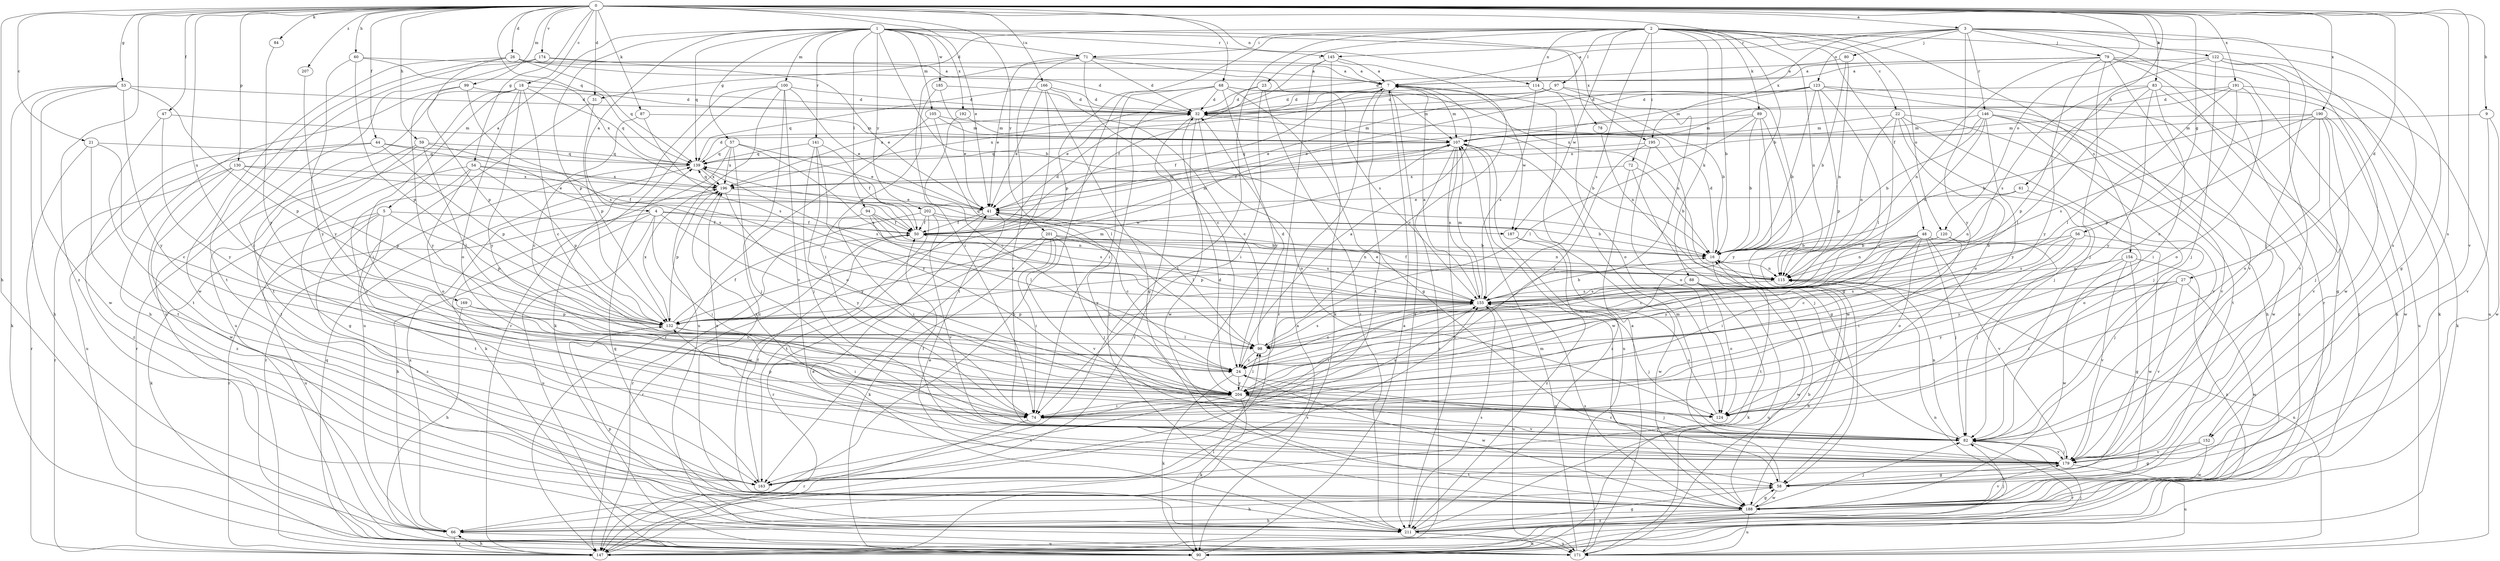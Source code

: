 strict digraph  {
0;
1;
2;
3;
4;
5;
7;
9;
16;
18;
21;
22;
23;
24;
26;
27;
31;
32;
41;
44;
47;
48;
50;
53;
54;
56;
57;
58;
59;
60;
61;
66;
68;
71;
72;
74;
78;
79;
80;
82;
83;
84;
87;
88;
89;
90;
94;
97;
98;
99;
100;
105;
107;
114;
115;
120;
122;
123;
124;
130;
132;
139;
141;
145;
146;
147;
152;
154;
155;
163;
166;
169;
171;
174;
179;
185;
187;
188;
190;
191;
192;
195;
196;
201;
202;
204;
207;
211;
0 -> 3  [label=a];
0 -> 9  [label=b];
0 -> 16  [label=b];
0 -> 18  [label=c];
0 -> 21  [label=c];
0 -> 26  [label=d];
0 -> 27  [label=d];
0 -> 31  [label=d];
0 -> 41  [label=e];
0 -> 44  [label=f];
0 -> 47  [label=f];
0 -> 53  [label=g];
0 -> 54  [label=g];
0 -> 56  [label=g];
0 -> 59  [label=h];
0 -> 60  [label=h];
0 -> 61  [label=h];
0 -> 66  [label=h];
0 -> 68  [label=i];
0 -> 83  [label=k];
0 -> 84  [label=k];
0 -> 87  [label=k];
0 -> 99  [label=m];
0 -> 114  [label=n];
0 -> 120  [label=o];
0 -> 130  [label=p];
0 -> 139  [label=q];
0 -> 152  [label=s];
0 -> 166  [label=u];
0 -> 169  [label=u];
0 -> 174  [label=v];
0 -> 179  [label=v];
0 -> 190  [label=x];
0 -> 191  [label=x];
0 -> 201  [label=y];
0 -> 207  [label=z];
0 -> 211  [label=z];
1 -> 4  [label=a];
1 -> 5  [label=a];
1 -> 16  [label=b];
1 -> 57  [label=g];
1 -> 71  [label=i];
1 -> 78  [label=j];
1 -> 94  [label=l];
1 -> 100  [label=m];
1 -> 105  [label=m];
1 -> 132  [label=p];
1 -> 139  [label=q];
1 -> 141  [label=r];
1 -> 145  [label=r];
1 -> 185  [label=w];
1 -> 192  [label=x];
1 -> 195  [label=x];
1 -> 202  [label=y];
2 -> 16  [label=b];
2 -> 22  [label=c];
2 -> 23  [label=c];
2 -> 31  [label=d];
2 -> 48  [label=f];
2 -> 71  [label=i];
2 -> 72  [label=i];
2 -> 88  [label=k];
2 -> 89  [label=k];
2 -> 97  [label=l];
2 -> 114  [label=n];
2 -> 115  [label=n];
2 -> 120  [label=o];
2 -> 132  [label=p];
2 -> 152  [label=s];
2 -> 154  [label=s];
2 -> 155  [label=s];
2 -> 163  [label=t];
2 -> 187  [label=w];
3 -> 7  [label=a];
3 -> 58  [label=g];
3 -> 79  [label=j];
3 -> 80  [label=j];
3 -> 82  [label=j];
3 -> 122  [label=o];
3 -> 123  [label=o];
3 -> 145  [label=r];
3 -> 146  [label=r];
3 -> 147  [label=r];
3 -> 195  [label=x];
3 -> 204  [label=y];
4 -> 50  [label=f];
4 -> 66  [label=h];
4 -> 74  [label=i];
4 -> 147  [label=r];
4 -> 171  [label=u];
4 -> 187  [label=w];
4 -> 204  [label=y];
5 -> 50  [label=f];
5 -> 90  [label=k];
5 -> 132  [label=p];
5 -> 163  [label=t];
5 -> 171  [label=u];
5 -> 211  [label=z];
7 -> 32  [label=d];
7 -> 50  [label=f];
7 -> 107  [label=m];
7 -> 163  [label=t];
7 -> 187  [label=w];
7 -> 196  [label=x];
7 -> 211  [label=z];
9 -> 107  [label=m];
9 -> 179  [label=v];
9 -> 188  [label=w];
16 -> 32  [label=d];
16 -> 115  [label=n];
16 -> 139  [label=q];
16 -> 163  [label=t];
18 -> 24  [label=c];
18 -> 32  [label=d];
18 -> 74  [label=i];
18 -> 124  [label=o];
18 -> 139  [label=q];
18 -> 163  [label=t];
18 -> 171  [label=u];
18 -> 204  [label=y];
21 -> 24  [label=c];
21 -> 139  [label=q];
21 -> 147  [label=r];
21 -> 163  [label=t];
22 -> 24  [label=c];
22 -> 82  [label=j];
22 -> 107  [label=m];
22 -> 115  [label=n];
22 -> 124  [label=o];
22 -> 163  [label=t];
22 -> 179  [label=v];
23 -> 32  [label=d];
23 -> 41  [label=e];
23 -> 74  [label=i];
23 -> 211  [label=z];
24 -> 7  [label=a];
24 -> 90  [label=k];
24 -> 188  [label=w];
24 -> 204  [label=y];
26 -> 7  [label=a];
26 -> 32  [label=d];
26 -> 132  [label=p];
26 -> 139  [label=q];
26 -> 163  [label=t];
26 -> 188  [label=w];
27 -> 74  [label=i];
27 -> 155  [label=s];
27 -> 179  [label=v];
27 -> 188  [label=w];
27 -> 204  [label=y];
31 -> 132  [label=p];
31 -> 171  [label=u];
32 -> 107  [label=m];
32 -> 124  [label=o];
32 -> 147  [label=r];
32 -> 188  [label=w];
41 -> 50  [label=f];
41 -> 98  [label=l];
41 -> 107  [label=m];
41 -> 163  [label=t];
41 -> 204  [label=y];
44 -> 50  [label=f];
44 -> 132  [label=p];
44 -> 139  [label=q];
44 -> 171  [label=u];
44 -> 211  [label=z];
47 -> 107  [label=m];
47 -> 163  [label=t];
47 -> 204  [label=y];
48 -> 16  [label=b];
48 -> 24  [label=c];
48 -> 74  [label=i];
48 -> 82  [label=j];
48 -> 124  [label=o];
48 -> 132  [label=p];
48 -> 179  [label=v];
48 -> 188  [label=w];
48 -> 204  [label=y];
50 -> 16  [label=b];
50 -> 32  [label=d];
50 -> 107  [label=m];
50 -> 115  [label=n];
50 -> 139  [label=q];
50 -> 147  [label=r];
53 -> 32  [label=d];
53 -> 66  [label=h];
53 -> 90  [label=k];
53 -> 132  [label=p];
53 -> 188  [label=w];
53 -> 204  [label=y];
54 -> 50  [label=f];
54 -> 58  [label=g];
54 -> 74  [label=i];
54 -> 124  [label=o];
54 -> 132  [label=p];
54 -> 196  [label=x];
56 -> 16  [label=b];
56 -> 24  [label=c];
56 -> 82  [label=j];
56 -> 155  [label=s];
56 -> 204  [label=y];
57 -> 41  [label=e];
57 -> 82  [label=j];
57 -> 90  [label=k];
57 -> 139  [label=q];
57 -> 155  [label=s];
57 -> 196  [label=x];
58 -> 66  [label=h];
58 -> 107  [label=m];
58 -> 188  [label=w];
59 -> 98  [label=l];
59 -> 139  [label=q];
59 -> 147  [label=r];
59 -> 155  [label=s];
59 -> 163  [label=t];
60 -> 7  [label=a];
60 -> 132  [label=p];
60 -> 196  [label=x];
60 -> 204  [label=y];
61 -> 41  [label=e];
61 -> 115  [label=n];
61 -> 124  [label=o];
66 -> 147  [label=r];
66 -> 155  [label=s];
66 -> 171  [label=u];
66 -> 196  [label=x];
68 -> 32  [label=d];
68 -> 58  [label=g];
68 -> 66  [label=h];
68 -> 74  [label=i];
68 -> 107  [label=m];
68 -> 115  [label=n];
68 -> 204  [label=y];
68 -> 211  [label=z];
71 -> 7  [label=a];
71 -> 24  [label=c];
71 -> 32  [label=d];
71 -> 41  [label=e];
71 -> 74  [label=i];
71 -> 155  [label=s];
71 -> 179  [label=v];
72 -> 16  [label=b];
72 -> 82  [label=j];
72 -> 196  [label=x];
72 -> 211  [label=z];
74 -> 82  [label=j];
74 -> 132  [label=p];
74 -> 147  [label=r];
74 -> 155  [label=s];
78 -> 115  [label=n];
79 -> 7  [label=a];
79 -> 32  [label=d];
79 -> 82  [label=j];
79 -> 90  [label=k];
79 -> 115  [label=n];
79 -> 147  [label=r];
79 -> 171  [label=u];
79 -> 179  [label=v];
79 -> 204  [label=y];
80 -> 7  [label=a];
80 -> 16  [label=b];
80 -> 115  [label=n];
82 -> 32  [label=d];
82 -> 115  [label=n];
82 -> 147  [label=r];
82 -> 179  [label=v];
82 -> 196  [label=x];
83 -> 32  [label=d];
83 -> 58  [label=g];
83 -> 74  [label=i];
83 -> 98  [label=l];
83 -> 132  [label=p];
83 -> 171  [label=u];
83 -> 204  [label=y];
84 -> 204  [label=y];
87 -> 24  [label=c];
87 -> 107  [label=m];
87 -> 155  [label=s];
88 -> 90  [label=k];
88 -> 124  [label=o];
88 -> 155  [label=s];
88 -> 171  [label=u];
88 -> 188  [label=w];
89 -> 16  [label=b];
89 -> 50  [label=f];
89 -> 98  [label=l];
89 -> 107  [label=m];
89 -> 188  [label=w];
89 -> 204  [label=y];
90 -> 7  [label=a];
90 -> 82  [label=j];
90 -> 139  [label=q];
94 -> 50  [label=f];
94 -> 74  [label=i];
94 -> 98  [label=l];
94 -> 115  [label=n];
94 -> 155  [label=s];
97 -> 32  [label=d];
97 -> 41  [label=e];
97 -> 58  [label=g];
97 -> 98  [label=l];
97 -> 196  [label=x];
98 -> 24  [label=c];
98 -> 32  [label=d];
98 -> 155  [label=s];
99 -> 32  [label=d];
99 -> 66  [label=h];
99 -> 155  [label=s];
99 -> 204  [label=y];
100 -> 32  [label=d];
100 -> 41  [label=e];
100 -> 90  [label=k];
100 -> 147  [label=r];
100 -> 171  [label=u];
100 -> 179  [label=v];
100 -> 211  [label=z];
105 -> 16  [label=b];
105 -> 98  [label=l];
105 -> 107  [label=m];
105 -> 147  [label=r];
107 -> 139  [label=q];
107 -> 147  [label=r];
107 -> 155  [label=s];
107 -> 171  [label=u];
107 -> 188  [label=w];
107 -> 211  [label=z];
114 -> 16  [label=b];
114 -> 32  [label=d];
114 -> 124  [label=o];
114 -> 155  [label=s];
115 -> 50  [label=f];
115 -> 155  [label=s];
120 -> 16  [label=b];
120 -> 74  [label=i];
120 -> 82  [label=j];
120 -> 115  [label=n];
122 -> 7  [label=a];
122 -> 82  [label=j];
122 -> 90  [label=k];
122 -> 155  [label=s];
122 -> 179  [label=v];
122 -> 188  [label=w];
123 -> 16  [label=b];
123 -> 32  [label=d];
123 -> 41  [label=e];
123 -> 66  [label=h];
123 -> 98  [label=l];
123 -> 107  [label=m];
123 -> 132  [label=p];
123 -> 211  [label=z];
124 -> 155  [label=s];
130 -> 41  [label=e];
130 -> 132  [label=p];
130 -> 147  [label=r];
130 -> 188  [label=w];
130 -> 196  [label=x];
130 -> 211  [label=z];
132 -> 50  [label=f];
132 -> 74  [label=i];
132 -> 98  [label=l];
132 -> 107  [label=m];
132 -> 196  [label=x];
139 -> 32  [label=d];
139 -> 147  [label=r];
139 -> 155  [label=s];
139 -> 196  [label=x];
141 -> 50  [label=f];
141 -> 82  [label=j];
141 -> 124  [label=o];
141 -> 139  [label=q];
141 -> 204  [label=y];
145 -> 7  [label=a];
145 -> 24  [label=c];
145 -> 50  [label=f];
145 -> 90  [label=k];
145 -> 147  [label=r];
146 -> 16  [label=b];
146 -> 82  [label=j];
146 -> 107  [label=m];
146 -> 115  [label=n];
146 -> 179  [label=v];
146 -> 188  [label=w];
146 -> 196  [label=x];
146 -> 204  [label=y];
147 -> 7  [label=a];
147 -> 66  [label=h];
147 -> 98  [label=l];
147 -> 115  [label=n];
152 -> 58  [label=g];
152 -> 179  [label=v];
152 -> 188  [label=w];
154 -> 58  [label=g];
154 -> 115  [label=n];
154 -> 179  [label=v];
154 -> 188  [label=w];
154 -> 211  [label=z];
155 -> 7  [label=a];
155 -> 16  [label=b];
155 -> 24  [label=c];
155 -> 41  [label=e];
155 -> 74  [label=i];
155 -> 82  [label=j];
155 -> 107  [label=m];
155 -> 132  [label=p];
155 -> 171  [label=u];
163 -> 50  [label=f];
166 -> 24  [label=c];
166 -> 32  [label=d];
166 -> 41  [label=e];
166 -> 58  [label=g];
166 -> 139  [label=q];
166 -> 163  [label=t];
169 -> 24  [label=c];
169 -> 66  [label=h];
169 -> 132  [label=p];
171 -> 7  [label=a];
171 -> 16  [label=b];
171 -> 107  [label=m];
171 -> 115  [label=n];
174 -> 7  [label=a];
174 -> 41  [label=e];
174 -> 74  [label=i];
174 -> 171  [label=u];
179 -> 24  [label=c];
179 -> 50  [label=f];
179 -> 58  [label=g];
179 -> 82  [label=j];
179 -> 163  [label=t];
179 -> 171  [label=u];
179 -> 196  [label=x];
185 -> 32  [label=d];
185 -> 41  [label=e];
185 -> 74  [label=i];
187 -> 188  [label=w];
187 -> 211  [label=z];
188 -> 41  [label=e];
188 -> 58  [label=g];
188 -> 66  [label=h];
188 -> 82  [label=j];
188 -> 155  [label=s];
188 -> 171  [label=u];
188 -> 179  [label=v];
188 -> 211  [label=z];
190 -> 16  [label=b];
190 -> 82  [label=j];
190 -> 107  [label=m];
190 -> 124  [label=o];
190 -> 132  [label=p];
190 -> 155  [label=s];
190 -> 179  [label=v];
190 -> 188  [label=w];
191 -> 24  [label=c];
191 -> 32  [label=d];
191 -> 90  [label=k];
191 -> 98  [label=l];
191 -> 124  [label=o];
191 -> 196  [label=x];
192 -> 24  [label=c];
192 -> 107  [label=m];
195 -> 58  [label=g];
195 -> 124  [label=o];
195 -> 139  [label=q];
195 -> 204  [label=y];
196 -> 41  [label=e];
196 -> 132  [label=p];
196 -> 139  [label=q];
196 -> 204  [label=y];
201 -> 16  [label=b];
201 -> 74  [label=i];
201 -> 82  [label=j];
201 -> 90  [label=k];
201 -> 115  [label=n];
201 -> 147  [label=r];
201 -> 155  [label=s];
201 -> 179  [label=v];
202 -> 16  [label=b];
202 -> 24  [label=c];
202 -> 50  [label=f];
202 -> 147  [label=r];
202 -> 179  [label=v];
202 -> 188  [label=w];
204 -> 74  [label=i];
204 -> 82  [label=j];
204 -> 90  [label=k];
204 -> 98  [label=l];
204 -> 124  [label=o];
204 -> 163  [label=t];
204 -> 179  [label=v];
207 -> 204  [label=y];
211 -> 16  [label=b];
211 -> 41  [label=e];
211 -> 58  [label=g];
211 -> 82  [label=j];
211 -> 90  [label=k];
211 -> 132  [label=p];
211 -> 139  [label=q];
211 -> 155  [label=s];
211 -> 171  [label=u];
}
